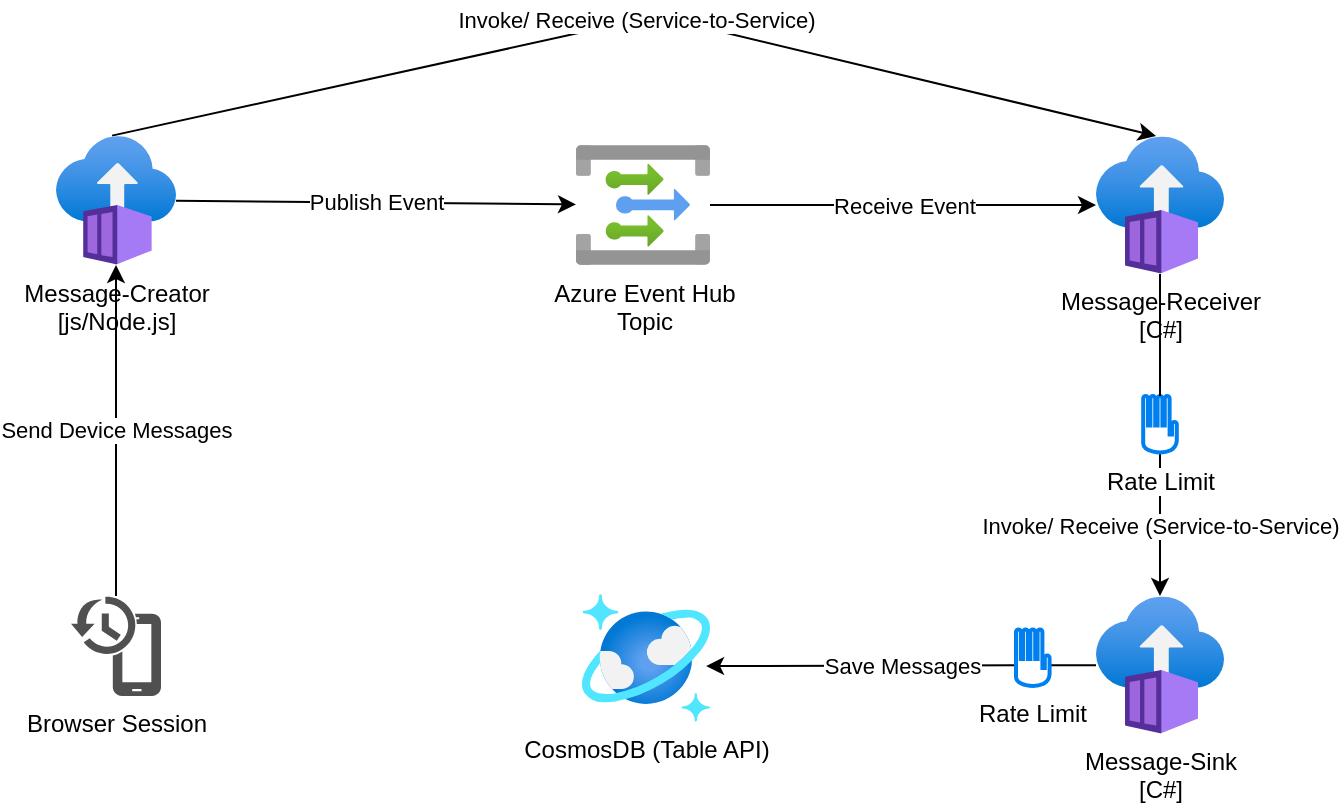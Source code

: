 <mxfile>
    <diagram id="l_3EztwkF13Zctmzr-sn" name="Page-1">
        <mxGraphModel dx="1419" dy="463" grid="1" gridSize="10" guides="1" tooltips="1" connect="1" arrows="1" fold="1" page="1" pageScale="1" pageWidth="827" pageHeight="1169" math="0" shadow="0">
            <root>
                <mxCell id="0"/>
                <mxCell id="1" parent="0"/>
                <mxCell id="18" value="Invoke/ Receive (Service-to-Service)" style="edgeStyle=none;html=1;startArrow=none;" parent="1" source="22" target="17" edge="1">
                    <mxGeometry relative="1" as="geometry"/>
                </mxCell>
                <mxCell id="2" value="Message-Receiver&lt;br&gt;[C#]" style="aspect=fixed;html=1;points=[];align=center;image;fontSize=12;image=img/lib/azure2/containers/Container_Instances.svg;" parent="1" vertex="1">
                    <mxGeometry x="560" y="280" width="64" height="69" as="geometry"/>
                </mxCell>
                <mxCell id="8" value="Publish Event" style="edgeStyle=none;html=1;" parent="1" source="4" target="7" edge="1">
                    <mxGeometry relative="1" as="geometry"/>
                </mxCell>
                <mxCell id="14" value="Invoke/ Receive (Service-to-Service)" style="edgeStyle=none;html=1;exitX=0.467;exitY=0;exitDx=0;exitDy=0;exitPerimeter=0;" parent="1" source="4" edge="1">
                    <mxGeometry relative="1" as="geometry">
                        <mxPoint x="590" y="280" as="targetPoint"/>
                        <Array as="points">
                            <mxPoint x="340" y="220"/>
                        </Array>
                    </mxGeometry>
                </mxCell>
                <mxCell id="4" value="Message-Creator&lt;br&gt;[js/Node.js]" style="aspect=fixed;html=1;points=[];align=center;image;fontSize=12;image=img/lib/azure2/containers/Container_Instances.svg;" parent="1" vertex="1">
                    <mxGeometry x="40" y="279.81" width="60" height="64.69" as="geometry"/>
                </mxCell>
                <mxCell id="9" value="Receive Event" style="edgeStyle=none;html=1;" parent="1" source="7" target="2" edge="1">
                    <mxGeometry relative="1" as="geometry"/>
                </mxCell>
                <mxCell id="7" value="Azure Event Hub&lt;br&gt;Topic" style="aspect=fixed;html=1;points=[];align=center;image;fontSize=12;image=img/lib/azure2/integration/Event_Grid_Topics.svg;" parent="1" vertex="1">
                    <mxGeometry x="300" y="284.5" width="67" height="60" as="geometry"/>
                </mxCell>
                <mxCell id="21" value="Save Messages" style="edgeStyle=none;html=1;entryX=0.969;entryY=0.563;entryDx=0;entryDy=0;entryPerimeter=0;" edge="1" parent="1" source="17" target="19">
                    <mxGeometry relative="1" as="geometry">
                        <mxPoint x="480" y="544.5" as="targetPoint"/>
                    </mxGeometry>
                </mxCell>
                <mxCell id="17" value="Message-Sink&lt;br&gt;[C#]" style="aspect=fixed;html=1;points=[];align=center;image;fontSize=12;image=img/lib/azure2/containers/Container_Instances.svg;" parent="1" vertex="1">
                    <mxGeometry x="560" y="510" width="64" height="69" as="geometry"/>
                </mxCell>
                <mxCell id="19" value="CosmosDB (Table API)" style="aspect=fixed;html=1;points=[];align=center;image;fontSize=12;image=img/lib/azure2/databases/Azure_Cosmos_DB.svg;" vertex="1" parent="1">
                    <mxGeometry x="303" y="509" width="64" height="64" as="geometry"/>
                </mxCell>
                <mxCell id="22" value="Rate Limit" style="html=1;verticalLabelPosition=bottom;align=center;labelBackgroundColor=#ffffff;verticalAlign=top;strokeWidth=2;strokeColor=#0080F0;shadow=0;dashed=0;shape=mxgraph.ios7.icons.privacy;" vertex="1" parent="1">
                    <mxGeometry x="583.6" y="410" width="16.8" height="28.5" as="geometry"/>
                </mxCell>
                <mxCell id="23" value="" style="edgeStyle=none;html=1;endArrow=none;" edge="1" parent="1" source="2" target="22">
                    <mxGeometry relative="1" as="geometry">
                        <mxPoint x="592" y="349" as="sourcePoint"/>
                        <mxPoint x="592" y="510" as="targetPoint"/>
                    </mxGeometry>
                </mxCell>
                <mxCell id="24" value="Rate Limit" style="html=1;verticalLabelPosition=bottom;align=center;labelBackgroundColor=#ffffff;verticalAlign=top;strokeWidth=2;strokeColor=#0080F0;shadow=0;dashed=0;shape=mxgraph.ios7.icons.privacy;" vertex="1" parent="1">
                    <mxGeometry x="520" y="526.75" width="16.8" height="28.5" as="geometry"/>
                </mxCell>
                <mxCell id="27" value="Send Device Messages" style="edgeStyle=none;html=1;" edge="1" parent="1" source="25" target="4">
                    <mxGeometry relative="1" as="geometry">
                        <mxPoint x="70" y="430.0" as="targetPoint"/>
                    </mxGeometry>
                </mxCell>
                <mxCell id="25" value="Browser Session" style="sketch=0;pointerEvents=1;shadow=0;dashed=0;html=1;strokeColor=none;labelPosition=center;verticalLabelPosition=bottom;verticalAlign=top;align=center;fillColor=#505050;shape=mxgraph.mscae.intune.device_history" vertex="1" parent="1">
                    <mxGeometry x="47.5" y="510" width="45" height="50" as="geometry"/>
                </mxCell>
            </root>
        </mxGraphModel>
    </diagram>
</mxfile>